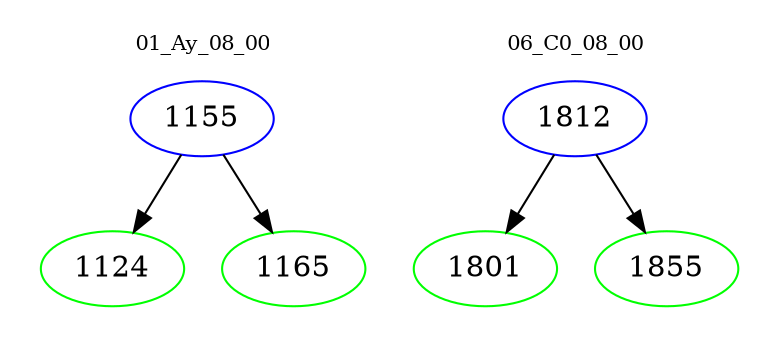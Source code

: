 digraph{
subgraph cluster_0 {
color = white
label = "01_Ay_08_00";
fontsize=10;
T0_1155 [label="1155", color="blue"]
T0_1155 -> T0_1124 [color="black"]
T0_1124 [label="1124", color="green"]
T0_1155 -> T0_1165 [color="black"]
T0_1165 [label="1165", color="green"]
}
subgraph cluster_1 {
color = white
label = "06_C0_08_00";
fontsize=10;
T1_1812 [label="1812", color="blue"]
T1_1812 -> T1_1801 [color="black"]
T1_1801 [label="1801", color="green"]
T1_1812 -> T1_1855 [color="black"]
T1_1855 [label="1855", color="green"]
}
}
